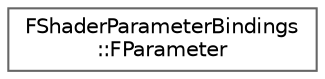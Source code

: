 digraph "Graphical Class Hierarchy"
{
 // INTERACTIVE_SVG=YES
 // LATEX_PDF_SIZE
  bgcolor="transparent";
  edge [fontname=Helvetica,fontsize=10,labelfontname=Helvetica,labelfontsize=10];
  node [fontname=Helvetica,fontsize=10,shape=box,height=0.2,width=0.4];
  rankdir="LR";
  Node0 [id="Node000000",label="FShaderParameterBindings\l::FParameter",height=0.2,width=0.4,color="grey40", fillcolor="white", style="filled",URL="$d3/d9a/structFShaderParameterBindings_1_1FParameter.html",tooltip=" "];
}
